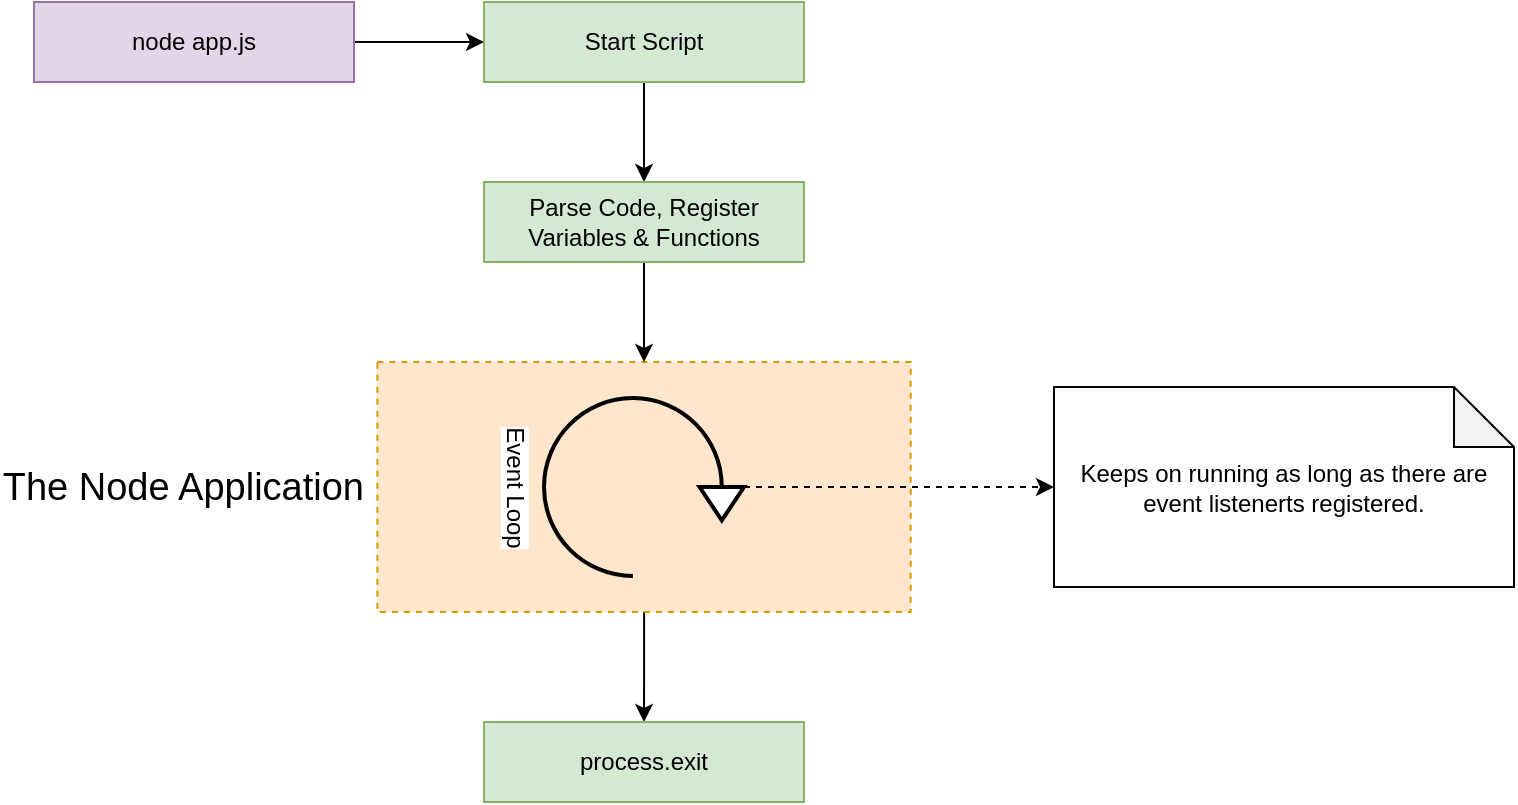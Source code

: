 <mxfile version="22.1.16" type="device">
  <diagram name="Page-1" id="Aqs0JAIoHNlFpxtTMpmK">
    <mxGraphModel dx="1084" dy="951" grid="1" gridSize="10" guides="1" tooltips="1" connect="1" arrows="1" fold="1" page="1" pageScale="1" pageWidth="850" pageHeight="1100" math="0" shadow="0">
      <root>
        <mxCell id="0" />
        <mxCell id="1" parent="0" />
        <mxCell id="rphVKYAS73Fj1_7Z97aw-15" style="edgeStyle=orthogonalEdgeStyle;rounded=0;orthogonalLoop=1;jettySize=auto;html=1;" edge="1" parent="1" source="rphVKYAS73Fj1_7Z97aw-13" target="rphVKYAS73Fj1_7Z97aw-14">
          <mxGeometry relative="1" as="geometry" />
        </mxCell>
        <mxCell id="rphVKYAS73Fj1_7Z97aw-13" value="The Node Application" style="rounded=0;whiteSpace=wrap;html=1;fillColor=#ffe6cc;strokeColor=#d79b00;dashed=1;labelPosition=left;verticalLabelPosition=middle;align=right;verticalAlign=middle;fontSize=19;spacingRight=5;" vertex="1" parent="1">
          <mxGeometry x="371.67" y="380" width="266.67" height="125" as="geometry" />
        </mxCell>
        <mxCell id="rphVKYAS73Fj1_7Z97aw-4" style="edgeStyle=orthogonalEdgeStyle;rounded=0;orthogonalLoop=1;jettySize=auto;html=1;" edge="1" parent="1" source="rphVKYAS73Fj1_7Z97aw-1" target="rphVKYAS73Fj1_7Z97aw-2">
          <mxGeometry relative="1" as="geometry" />
        </mxCell>
        <mxCell id="rphVKYAS73Fj1_7Z97aw-1" value="node app.js" style="rounded=0;whiteSpace=wrap;html=1;fillColor=#e1d5e7;strokeColor=#9673a6;" vertex="1" parent="1">
          <mxGeometry x="200" y="200" width="160" height="40" as="geometry" />
        </mxCell>
        <mxCell id="rphVKYAS73Fj1_7Z97aw-5" style="edgeStyle=orthogonalEdgeStyle;rounded=0;orthogonalLoop=1;jettySize=auto;html=1;" edge="1" parent="1" source="rphVKYAS73Fj1_7Z97aw-2" target="rphVKYAS73Fj1_7Z97aw-3">
          <mxGeometry relative="1" as="geometry" />
        </mxCell>
        <mxCell id="rphVKYAS73Fj1_7Z97aw-2" value="Start Script" style="rounded=0;whiteSpace=wrap;html=1;fillColor=#d5e8d4;strokeColor=#82b366;" vertex="1" parent="1">
          <mxGeometry x="425.01" y="200" width="160" height="40" as="geometry" />
        </mxCell>
        <mxCell id="rphVKYAS73Fj1_7Z97aw-16" style="edgeStyle=orthogonalEdgeStyle;rounded=0;orthogonalLoop=1;jettySize=auto;html=1;entryX=0.5;entryY=0;entryDx=0;entryDy=0;" edge="1" parent="1" source="rphVKYAS73Fj1_7Z97aw-3" target="rphVKYAS73Fj1_7Z97aw-13">
          <mxGeometry relative="1" as="geometry" />
        </mxCell>
        <mxCell id="rphVKYAS73Fj1_7Z97aw-3" value="Parse Code, Register Variables &amp;amp; Functions" style="rounded=0;whiteSpace=wrap;html=1;fillColor=#d5e8d4;strokeColor=#82b366;" vertex="1" parent="1">
          <mxGeometry x="425" y="290" width="160" height="40" as="geometry" />
        </mxCell>
        <mxCell id="rphVKYAS73Fj1_7Z97aw-12" style="edgeStyle=orthogonalEdgeStyle;rounded=0;orthogonalLoop=1;jettySize=auto;html=1;dashed=1;" edge="1" parent="1" source="rphVKYAS73Fj1_7Z97aw-7" target="rphVKYAS73Fj1_7Z97aw-11">
          <mxGeometry relative="1" as="geometry" />
        </mxCell>
        <mxCell id="rphVKYAS73Fj1_7Z97aw-7" value="Event Loop" style="html=1;verticalLabelPosition=bottom;align=center;labelBackgroundColor=#ffffff;verticalAlign=top;strokeWidth=2;strokeColor=#000000;shadow=0;dashed=0;shape=mxgraph.ios7.icons.reload;rotation=90;" vertex="1" parent="1">
          <mxGeometry x="460.56" y="392.5" width="88.89" height="100" as="geometry" />
        </mxCell>
        <mxCell id="rphVKYAS73Fj1_7Z97aw-11" value="Keeps on running as long as there are event listenerts registered." style="shape=note;whiteSpace=wrap;html=1;backgroundOutline=1;darkOpacity=0.05;" vertex="1" parent="1">
          <mxGeometry x="710" y="392.5" width="230" height="100" as="geometry" />
        </mxCell>
        <mxCell id="rphVKYAS73Fj1_7Z97aw-14" value="process.exit" style="rounded=0;whiteSpace=wrap;html=1;fillColor=#d5e8d4;strokeColor=#82b366;" vertex="1" parent="1">
          <mxGeometry x="425" y="560" width="160" height="40" as="geometry" />
        </mxCell>
      </root>
    </mxGraphModel>
  </diagram>
</mxfile>
